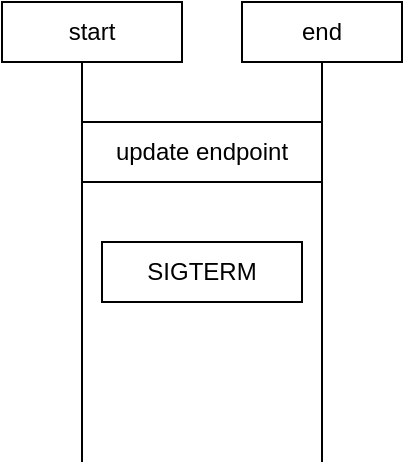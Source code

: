 <mxfile version="24.6.4" type="device">
  <diagram name="第 1 页" id="NF0pKxZkLIZrm6XSLs1j">
    <mxGraphModel dx="897" dy="664" grid="1" gridSize="10" guides="1" tooltips="1" connect="1" arrows="1" fold="1" page="1" pageScale="1" pageWidth="827" pageHeight="1169" math="0" shadow="0">
      <root>
        <mxCell id="0" />
        <mxCell id="1" parent="0" />
        <mxCell id="ma3_RtaVjRlwpRnNTFMP-1" value="" style="endArrow=none;html=1;rounded=0;" edge="1" parent="1">
          <mxGeometry width="50" height="50" relative="1" as="geometry">
            <mxPoint x="240" y="480" as="sourcePoint" />
            <mxPoint x="240" y="280" as="targetPoint" />
          </mxGeometry>
        </mxCell>
        <mxCell id="ma3_RtaVjRlwpRnNTFMP-3" value="update endpoint" style="rounded=0;whiteSpace=wrap;html=1;" vertex="1" parent="1">
          <mxGeometry x="240" y="310" width="120" height="30" as="geometry" />
        </mxCell>
        <mxCell id="ma3_RtaVjRlwpRnNTFMP-5" value="SIGTERM" style="rounded=0;whiteSpace=wrap;html=1;" vertex="1" parent="1">
          <mxGeometry x="250" y="370" width="100" height="30" as="geometry" />
        </mxCell>
        <mxCell id="ma3_RtaVjRlwpRnNTFMP-6" value="start" style="rounded=0;whiteSpace=wrap;html=1;" vertex="1" parent="1">
          <mxGeometry x="200" y="250" width="90" height="30" as="geometry" />
        </mxCell>
        <mxCell id="ma3_RtaVjRlwpRnNTFMP-7" value="" style="endArrow=none;html=1;rounded=0;" edge="1" parent="1">
          <mxGeometry width="50" height="50" relative="1" as="geometry">
            <mxPoint x="360" y="480" as="sourcePoint" />
            <mxPoint x="360" y="280" as="targetPoint" />
          </mxGeometry>
        </mxCell>
        <mxCell id="ma3_RtaVjRlwpRnNTFMP-8" value="end" style="rounded=0;whiteSpace=wrap;html=1;" vertex="1" parent="1">
          <mxGeometry x="320" y="250" width="80" height="30" as="geometry" />
        </mxCell>
      </root>
    </mxGraphModel>
  </diagram>
</mxfile>
